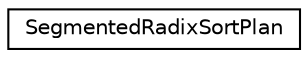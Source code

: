 digraph "Graphical Class Hierarchy"
{
  edge [fontname="Helvetica",fontsize="10",labelfontname="Helvetica",labelfontsize="10"];
  node [fontname="Helvetica",fontsize="10",shape=record];
  rankdir="LR";
  Node0 [label="SegmentedRadixSortPlan",height=0.2,width=0.4,color="black", fillcolor="white", style="filled",URL="$structSegmentedRadixSortPlan.html"];
}
